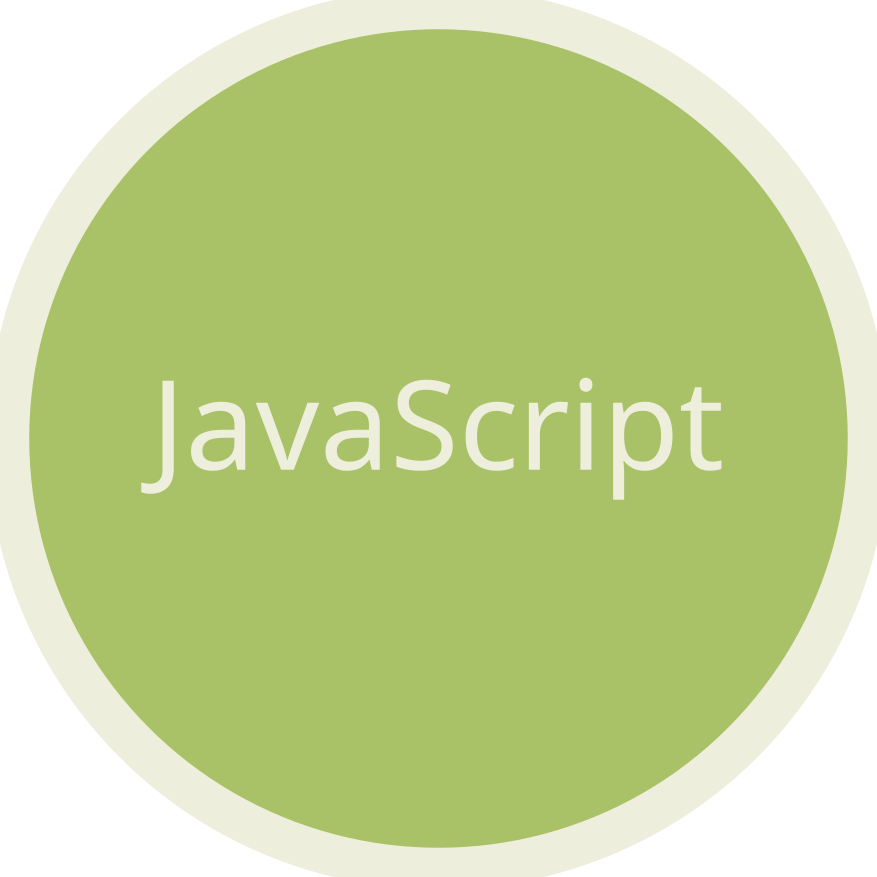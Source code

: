 digraph G {
  layout="circo";
  overlap="true";
  node[style="filled",shape="circle",width="1.2",fontname="Futura"];
  JavaScript[fillcolor="#94B341CC",fontcolor="#EEEEDD",fontsize="60",penwidth="20",color="#EEEEDD"];
}
